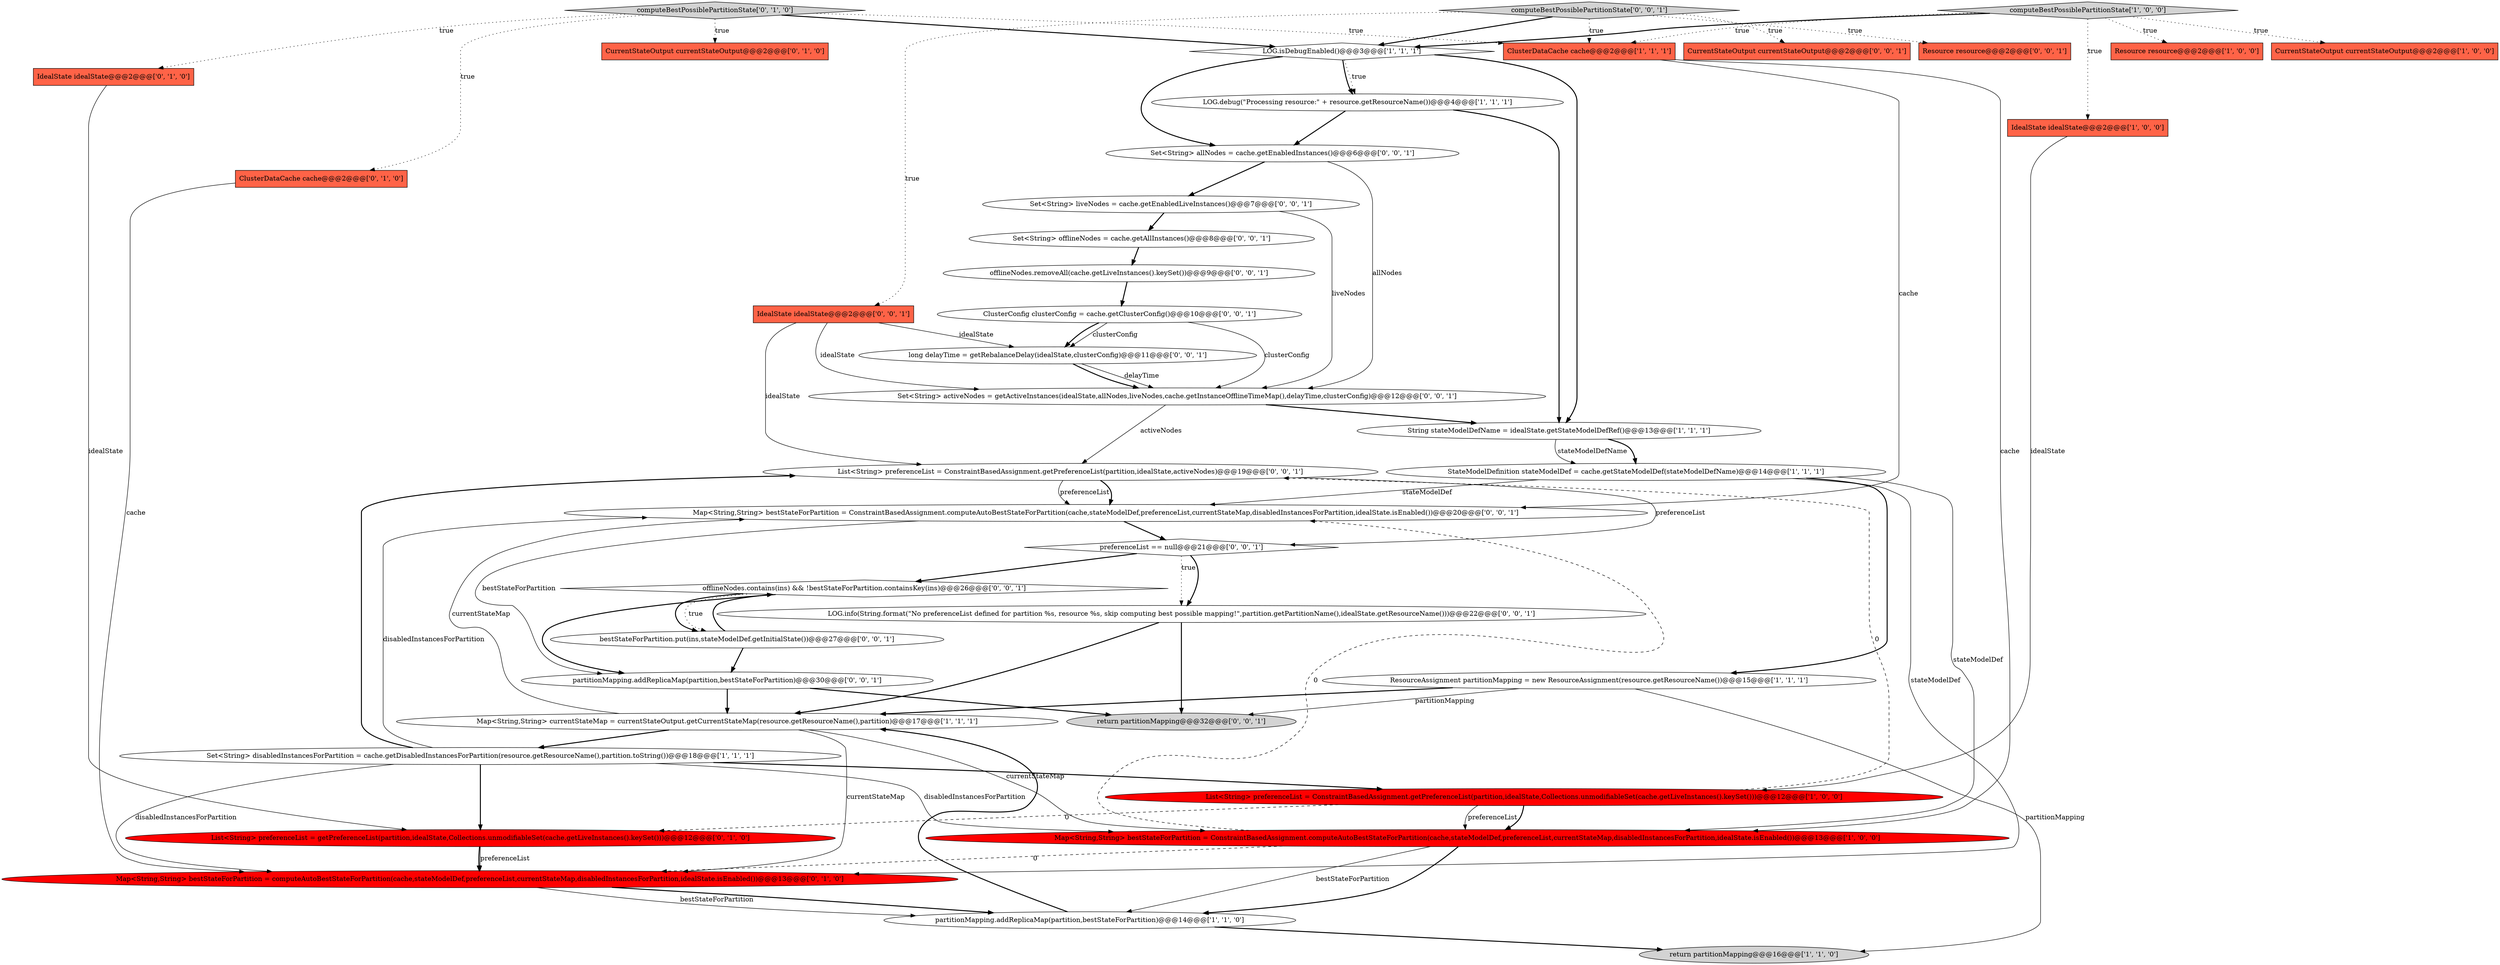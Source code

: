 digraph {
36 [style = filled, label = "long delayTime = getRebalanceDelay(idealState,clusterConfig)@@@11@@@['0', '0', '1']", fillcolor = white, shape = ellipse image = "AAA0AAABBB3BBB"];
24 [style = filled, label = "ClusterConfig clusterConfig = cache.getClusterConfig()@@@10@@@['0', '0', '1']", fillcolor = white, shape = ellipse image = "AAA0AAABBB3BBB"];
27 [style = filled, label = "Map<String,String> bestStateForPartition = ConstraintBasedAssignment.computeAutoBestStateForPartition(cache,stateModelDef,preferenceList,currentStateMap,disabledInstancesForPartition,idealState.isEnabled())@@@20@@@['0', '0', '1']", fillcolor = white, shape = ellipse image = "AAA0AAABBB3BBB"];
37 [style = filled, label = "bestStateForPartition.put(ins,stateModelDef.getInitialState())@@@27@@@['0', '0', '1']", fillcolor = white, shape = ellipse image = "AAA0AAABBB3BBB"];
31 [style = filled, label = "List<String> preferenceList = ConstraintBasedAssignment.getPreferenceList(partition,idealState,activeNodes)@@@19@@@['0', '0', '1']", fillcolor = white, shape = ellipse image = "AAA0AAABBB3BBB"];
8 [style = filled, label = "ResourceAssignment partitionMapping = new ResourceAssignment(resource.getResourceName())@@@15@@@['1', '1', '1']", fillcolor = white, shape = ellipse image = "AAA0AAABBB1BBB"];
10 [style = filled, label = "Map<String,String> currentStateMap = currentStateOutput.getCurrentStateMap(resource.getResourceName(),partition)@@@17@@@['1', '1', '1']", fillcolor = white, shape = ellipse image = "AAA0AAABBB1BBB"];
21 [style = filled, label = "IdealState idealState@@@2@@@['0', '1', '0']", fillcolor = tomato, shape = box image = "AAA0AAABBB2BBB"];
29 [style = filled, label = "Set<String> offlineNodes = cache.getAllInstances()@@@8@@@['0', '0', '1']", fillcolor = white, shape = ellipse image = "AAA0AAABBB3BBB"];
1 [style = filled, label = "LOG.isDebugEnabled()@@@3@@@['1', '1', '1']", fillcolor = white, shape = diamond image = "AAA0AAABBB1BBB"];
13 [style = filled, label = "Resource resource@@@2@@@['1', '0', '0']", fillcolor = tomato, shape = box image = "AAA0AAABBB1BBB"];
40 [style = filled, label = "Set<String> activeNodes = getActiveInstances(idealState,allNodes,liveNodes,cache.getInstanceOfflineTimeMap(),delayTime,clusterConfig)@@@12@@@['0', '0', '1']", fillcolor = white, shape = ellipse image = "AAA0AAABBB3BBB"];
28 [style = filled, label = "LOG.info(String.format(\"No preferenceList defined for partition %s, resource %s, skip computing best possible mapping!\",partition.getPartitionName(),idealState.getResourceName()))@@@22@@@['0', '0', '1']", fillcolor = white, shape = ellipse image = "AAA0AAABBB3BBB"];
17 [style = filled, label = "CurrentStateOutput currentStateOutput@@@2@@@['0', '1', '0']", fillcolor = tomato, shape = box image = "AAA0AAABBB2BBB"];
30 [style = filled, label = "CurrentStateOutput currentStateOutput@@@2@@@['0', '0', '1']", fillcolor = tomato, shape = box image = "AAA0AAABBB3BBB"];
4 [style = filled, label = "List<String> preferenceList = ConstraintBasedAssignment.getPreferenceList(partition,idealState,Collections.unmodifiableSet(cache.getLiveInstances().keySet()))@@@12@@@['1', '0', '0']", fillcolor = red, shape = ellipse image = "AAA1AAABBB1BBB"];
22 [style = filled, label = "offlineNodes.contains(ins) && !bestStateForPartition.containsKey(ins)@@@26@@@['0', '0', '1']", fillcolor = white, shape = diamond image = "AAA0AAABBB3BBB"];
11 [style = filled, label = "Map<String,String> bestStateForPartition = ConstraintBasedAssignment.computeAutoBestStateForPartition(cache,stateModelDef,preferenceList,currentStateMap,disabledInstancesForPartition,idealState.isEnabled())@@@13@@@['1', '0', '0']", fillcolor = red, shape = ellipse image = "AAA1AAABBB1BBB"];
7 [style = filled, label = "Set<String> disabledInstancesForPartition = cache.getDisabledInstancesForPartition(resource.getResourceName(),partition.toString())@@@18@@@['1', '1', '1']", fillcolor = white, shape = ellipse image = "AAA0AAABBB1BBB"];
23 [style = filled, label = "Set<String> allNodes = cache.getEnabledInstances()@@@6@@@['0', '0', '1']", fillcolor = white, shape = ellipse image = "AAA0AAABBB3BBB"];
19 [style = filled, label = "List<String> preferenceList = getPreferenceList(partition,idealState,Collections.unmodifiableSet(cache.getLiveInstances().keySet()))@@@12@@@['0', '1', '0']", fillcolor = red, shape = ellipse image = "AAA1AAABBB2BBB"];
6 [style = filled, label = "partitionMapping.addReplicaMap(partition,bestStateForPartition)@@@14@@@['1', '1', '0']", fillcolor = white, shape = ellipse image = "AAA0AAABBB1BBB"];
34 [style = filled, label = "IdealState idealState@@@2@@@['0', '0', '1']", fillcolor = tomato, shape = box image = "AAA0AAABBB3BBB"];
35 [style = filled, label = "Resource resource@@@2@@@['0', '0', '1']", fillcolor = tomato, shape = box image = "AAA0AAABBB3BBB"];
33 [style = filled, label = "partitionMapping.addReplicaMap(partition,bestStateForPartition)@@@30@@@['0', '0', '1']", fillcolor = white, shape = ellipse image = "AAA0AAABBB3BBB"];
39 [style = filled, label = "offlineNodes.removeAll(cache.getLiveInstances().keySet())@@@9@@@['0', '0', '1']", fillcolor = white, shape = ellipse image = "AAA0AAABBB3BBB"];
9 [style = filled, label = "StateModelDefinition stateModelDef = cache.getStateModelDef(stateModelDefName)@@@14@@@['1', '1', '1']", fillcolor = white, shape = ellipse image = "AAA0AAABBB1BBB"];
26 [style = filled, label = "computeBestPossiblePartitionState['0', '0', '1']", fillcolor = lightgray, shape = diamond image = "AAA0AAABBB3BBB"];
15 [style = filled, label = "ClusterDataCache cache@@@2@@@['1', '1', '1']", fillcolor = tomato, shape = box image = "AAA0AAABBB1BBB"];
2 [style = filled, label = "String stateModelDefName = idealState.getStateModelDefRef()@@@13@@@['1', '1', '1']", fillcolor = white, shape = ellipse image = "AAA0AAABBB1BBB"];
38 [style = filled, label = "return partitionMapping@@@32@@@['0', '0', '1']", fillcolor = lightgray, shape = ellipse image = "AAA0AAABBB3BBB"];
3 [style = filled, label = "LOG.debug(\"Processing resource:\" + resource.getResourceName())@@@4@@@['1', '1', '1']", fillcolor = white, shape = ellipse image = "AAA0AAABBB1BBB"];
20 [style = filled, label = "ClusterDataCache cache@@@2@@@['0', '1', '0']", fillcolor = tomato, shape = box image = "AAA0AAABBB2BBB"];
16 [style = filled, label = "Map<String,String> bestStateForPartition = computeAutoBestStateForPartition(cache,stateModelDef,preferenceList,currentStateMap,disabledInstancesForPartition,idealState.isEnabled())@@@13@@@['0', '1', '0']", fillcolor = red, shape = ellipse image = "AAA1AAABBB2BBB"];
14 [style = filled, label = "computeBestPossiblePartitionState['1', '0', '0']", fillcolor = lightgray, shape = diamond image = "AAA0AAABBB1BBB"];
12 [style = filled, label = "return partitionMapping@@@16@@@['1', '1', '0']", fillcolor = lightgray, shape = ellipse image = "AAA0AAABBB1BBB"];
0 [style = filled, label = "CurrentStateOutput currentStateOutput@@@2@@@['1', '0', '0']", fillcolor = tomato, shape = box image = "AAA0AAABBB1BBB"];
5 [style = filled, label = "IdealState idealState@@@2@@@['1', '0', '0']", fillcolor = tomato, shape = box image = "AAA0AAABBB1BBB"];
18 [style = filled, label = "computeBestPossiblePartitionState['0', '1', '0']", fillcolor = lightgray, shape = diamond image = "AAA0AAABBB2BBB"];
32 [style = filled, label = "Set<String> liveNodes = cache.getEnabledLiveInstances()@@@7@@@['0', '0', '1']", fillcolor = white, shape = ellipse image = "AAA0AAABBB3BBB"];
25 [style = filled, label = "preferenceList == null@@@21@@@['0', '0', '1']", fillcolor = white, shape = diamond image = "AAA0AAABBB3BBB"];
40->2 [style = bold, label=""];
8->10 [style = bold, label=""];
34->36 [style = solid, label="idealState"];
25->22 [style = bold, label=""];
14->0 [style = dotted, label="true"];
11->16 [style = dashed, label="0"];
22->37 [style = bold, label=""];
4->11 [style = solid, label="preferenceList"];
28->38 [style = bold, label=""];
18->15 [style = dotted, label="true"];
39->24 [style = bold, label=""];
31->25 [style = solid, label="preferenceList"];
25->28 [style = dotted, label="true"];
7->31 [style = bold, label=""];
18->20 [style = dotted, label="true"];
10->16 [style = solid, label="currentStateMap"];
11->6 [style = solid, label="bestStateForPartition"];
1->23 [style = bold, label=""];
1->3 [style = dotted, label="true"];
34->40 [style = solid, label="idealState"];
26->30 [style = dotted, label="true"];
8->12 [style = solid, label="partitionMapping"];
16->6 [style = solid, label="bestStateForPartition"];
27->33 [style = solid, label="bestStateForPartition"];
37->33 [style = bold, label=""];
27->25 [style = bold, label=""];
9->27 [style = solid, label="stateModelDef"];
10->27 [style = solid, label="currentStateMap"];
22->33 [style = bold, label=""];
9->11 [style = solid, label="stateModelDef"];
15->27 [style = solid, label="cache"];
25->28 [style = bold, label=""];
29->39 [style = bold, label=""];
7->27 [style = solid, label="disabledInstancesForPartition"];
16->6 [style = bold, label=""];
26->1 [style = bold, label=""];
2->9 [style = bold, label=""];
9->8 [style = bold, label=""];
10->7 [style = bold, label=""];
31->27 [style = solid, label="preferenceList"];
3->23 [style = bold, label=""];
24->36 [style = solid, label="clusterConfig"];
3->2 [style = bold, label=""];
18->1 [style = bold, label=""];
31->27 [style = bold, label=""];
7->11 [style = solid, label="disabledInstancesForPartition"];
36->40 [style = solid, label="delayTime"];
19->16 [style = solid, label="preferenceList"];
10->11 [style = solid, label="currentStateMap"];
21->19 [style = solid, label="idealState"];
18->17 [style = dotted, label="true"];
36->40 [style = bold, label=""];
24->40 [style = solid, label="clusterConfig"];
23->40 [style = solid, label="allNodes"];
18->21 [style = dotted, label="true"];
1->3 [style = bold, label=""];
23->32 [style = bold, label=""];
22->37 [style = dotted, label="true"];
7->4 [style = bold, label=""];
7->16 [style = solid, label="disabledInstancesForPartition"];
20->16 [style = solid, label="cache"];
19->16 [style = bold, label=""];
37->22 [style = bold, label=""];
14->5 [style = dotted, label="true"];
6->10 [style = bold, label=""];
26->15 [style = dotted, label="true"];
4->19 [style = dashed, label="0"];
1->2 [style = bold, label=""];
26->35 [style = dotted, label="true"];
11->27 [style = dashed, label="0"];
7->19 [style = bold, label=""];
6->12 [style = bold, label=""];
28->10 [style = bold, label=""];
26->34 [style = dotted, label="true"];
11->6 [style = bold, label=""];
4->31 [style = dashed, label="0"];
33->10 [style = bold, label=""];
8->38 [style = solid, label="partitionMapping"];
2->9 [style = solid, label="stateModelDefName"];
14->13 [style = dotted, label="true"];
14->1 [style = bold, label=""];
32->29 [style = bold, label=""];
24->36 [style = bold, label=""];
14->15 [style = dotted, label="true"];
34->31 [style = solid, label="idealState"];
15->11 [style = solid, label="cache"];
32->40 [style = solid, label="liveNodes"];
5->4 [style = solid, label="idealState"];
9->16 [style = solid, label="stateModelDef"];
33->38 [style = bold, label=""];
4->11 [style = bold, label=""];
40->31 [style = solid, label="activeNodes"];
}
